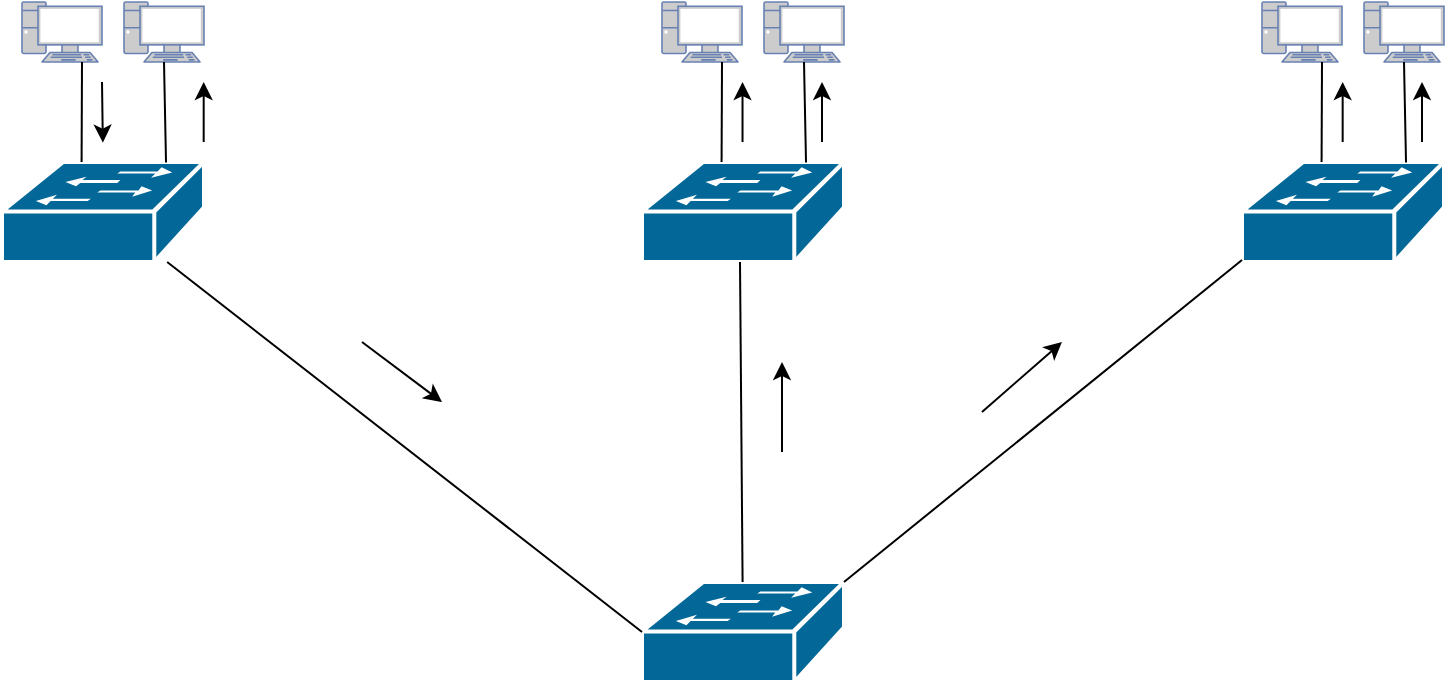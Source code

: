 <mxfile version="12.8.5" type="github">
  <diagram name="Page-1" id="822b0af5-4adb-64df-f703-e8dfc1f81529">
    <mxGraphModel dx="1149" dy="532" grid="1" gridSize="10" guides="1" tooltips="1" connect="1" arrows="1" fold="1" page="1" pageScale="1" pageWidth="1100" pageHeight="850" background="#ffffff" math="0" shadow="0">
      <root>
        <mxCell id="0" />
        <mxCell id="1" parent="0" />
        <mxCell id="Hvmyp7nFtvgggDLNwIgn-1" value="" style="shape=mxgraph.cisco.switches.workgroup_switch;html=1;pointerEvents=1;dashed=0;fillColor=#036897;strokeColor=#ffffff;strokeWidth=2;verticalLabelPosition=bottom;verticalAlign=top;align=center;outlineConnect=0;" vertex="1" parent="1">
          <mxGeometry x="110" y="340" width="101" height="50" as="geometry" />
        </mxCell>
        <mxCell id="Hvmyp7nFtvgggDLNwIgn-4" value="" style="shape=mxgraph.cisco.switches.workgroup_switch;html=1;pointerEvents=1;dashed=0;fillColor=#036897;strokeColor=#ffffff;strokeWidth=2;verticalLabelPosition=bottom;verticalAlign=top;align=center;outlineConnect=0;" vertex="1" parent="1">
          <mxGeometry x="430" y="550" width="101" height="50" as="geometry" />
        </mxCell>
        <mxCell id="Hvmyp7nFtvgggDLNwIgn-5" value="" style="fontColor=#0066CC;verticalAlign=top;verticalLabelPosition=bottom;labelPosition=center;align=center;html=1;outlineConnect=0;fillColor=#CCCCCC;strokeColor=#6881B3;gradientColor=none;gradientDirection=north;strokeWidth=2;shape=mxgraph.networks.pc;" vertex="1" parent="1">
          <mxGeometry x="120" y="260" width="40" height="30" as="geometry" />
        </mxCell>
        <mxCell id="Hvmyp7nFtvgggDLNwIgn-8" value="" style="fontColor=#0066CC;verticalAlign=top;verticalLabelPosition=bottom;labelPosition=center;align=center;html=1;outlineConnect=0;fillColor=#CCCCCC;strokeColor=#6881B3;gradientColor=none;gradientDirection=north;strokeWidth=2;shape=mxgraph.networks.pc;" vertex="1" parent="1">
          <mxGeometry x="171" y="260" width="40" height="30" as="geometry" />
        </mxCell>
        <mxCell id="Hvmyp7nFtvgggDLNwIgn-11" value="" style="endArrow=none;html=1;entryX=0.5;entryY=1;entryDx=0;entryDy=0;entryPerimeter=0;exitX=0.812;exitY=0.006;exitDx=0;exitDy=0;exitPerimeter=0;" edge="1" parent="1" source="Hvmyp7nFtvgggDLNwIgn-1" target="Hvmyp7nFtvgggDLNwIgn-8">
          <mxGeometry width="50" height="50" relative="1" as="geometry">
            <mxPoint x="180" y="340" as="sourcePoint" />
            <mxPoint x="230" y="290" as="targetPoint" />
          </mxGeometry>
        </mxCell>
        <mxCell id="Hvmyp7nFtvgggDLNwIgn-12" value="" style="endArrow=none;html=1;exitX=0.394;exitY=-0.001;exitDx=0;exitDy=0;exitPerimeter=0;" edge="1" parent="1" source="Hvmyp7nFtvgggDLNwIgn-1">
          <mxGeometry width="50" height="50" relative="1" as="geometry">
            <mxPoint x="150" y="330" as="sourcePoint" />
            <mxPoint x="150" y="290" as="targetPoint" />
          </mxGeometry>
        </mxCell>
        <mxCell id="Hvmyp7nFtvgggDLNwIgn-13" value="" style="shape=mxgraph.cisco.switches.workgroup_switch;html=1;pointerEvents=1;dashed=0;fillColor=#036897;strokeColor=#ffffff;strokeWidth=2;verticalLabelPosition=bottom;verticalAlign=top;align=center;outlineConnect=0;" vertex="1" parent="1">
          <mxGeometry x="430" y="340" width="101" height="50" as="geometry" />
        </mxCell>
        <mxCell id="Hvmyp7nFtvgggDLNwIgn-14" value="" style="fontColor=#0066CC;verticalAlign=top;verticalLabelPosition=bottom;labelPosition=center;align=center;html=1;outlineConnect=0;fillColor=#CCCCCC;strokeColor=#6881B3;gradientColor=none;gradientDirection=north;strokeWidth=2;shape=mxgraph.networks.pc;" vertex="1" parent="1">
          <mxGeometry x="440" y="260" width="40" height="30" as="geometry" />
        </mxCell>
        <mxCell id="Hvmyp7nFtvgggDLNwIgn-15" value="" style="fontColor=#0066CC;verticalAlign=top;verticalLabelPosition=bottom;labelPosition=center;align=center;html=1;outlineConnect=0;fillColor=#CCCCCC;strokeColor=#6881B3;gradientColor=none;gradientDirection=north;strokeWidth=2;shape=mxgraph.networks.pc;" vertex="1" parent="1">
          <mxGeometry x="491" y="260" width="40" height="30" as="geometry" />
        </mxCell>
        <mxCell id="Hvmyp7nFtvgggDLNwIgn-16" value="" style="endArrow=none;html=1;entryX=0.5;entryY=1;entryDx=0;entryDy=0;entryPerimeter=0;exitX=0.812;exitY=0.006;exitDx=0;exitDy=0;exitPerimeter=0;" edge="1" parent="1" source="Hvmyp7nFtvgggDLNwIgn-13" target="Hvmyp7nFtvgggDLNwIgn-15">
          <mxGeometry width="50" height="50" relative="1" as="geometry">
            <mxPoint x="500" y="340" as="sourcePoint" />
            <mxPoint x="550" y="290" as="targetPoint" />
          </mxGeometry>
        </mxCell>
        <mxCell id="Hvmyp7nFtvgggDLNwIgn-17" value="" style="endArrow=none;html=1;exitX=0.394;exitY=-0.001;exitDx=0;exitDy=0;exitPerimeter=0;" edge="1" parent="1" source="Hvmyp7nFtvgggDLNwIgn-13">
          <mxGeometry width="50" height="50" relative="1" as="geometry">
            <mxPoint x="470" y="330" as="sourcePoint" />
            <mxPoint x="470" y="290" as="targetPoint" />
          </mxGeometry>
        </mxCell>
        <mxCell id="Hvmyp7nFtvgggDLNwIgn-18" value="" style="shape=mxgraph.cisco.switches.workgroup_switch;html=1;pointerEvents=1;dashed=0;fillColor=#036897;strokeColor=#ffffff;strokeWidth=2;verticalLabelPosition=bottom;verticalAlign=top;align=center;outlineConnect=0;" vertex="1" parent="1">
          <mxGeometry x="730" y="340" width="101" height="50" as="geometry" />
        </mxCell>
        <mxCell id="Hvmyp7nFtvgggDLNwIgn-19" value="" style="fontColor=#0066CC;verticalAlign=top;verticalLabelPosition=bottom;labelPosition=center;align=center;html=1;outlineConnect=0;fillColor=#CCCCCC;strokeColor=#6881B3;gradientColor=none;gradientDirection=north;strokeWidth=2;shape=mxgraph.networks.pc;" vertex="1" parent="1">
          <mxGeometry x="740" y="260" width="40" height="30" as="geometry" />
        </mxCell>
        <mxCell id="Hvmyp7nFtvgggDLNwIgn-20" value="" style="fontColor=#0066CC;verticalAlign=top;verticalLabelPosition=bottom;labelPosition=center;align=center;html=1;outlineConnect=0;fillColor=#CCCCCC;strokeColor=#6881B3;gradientColor=none;gradientDirection=north;strokeWidth=2;shape=mxgraph.networks.pc;" vertex="1" parent="1">
          <mxGeometry x="791" y="260" width="40" height="30" as="geometry" />
        </mxCell>
        <mxCell id="Hvmyp7nFtvgggDLNwIgn-21" value="" style="endArrow=none;html=1;entryX=0.5;entryY=1;entryDx=0;entryDy=0;entryPerimeter=0;exitX=0.812;exitY=0.006;exitDx=0;exitDy=0;exitPerimeter=0;" edge="1" parent="1" source="Hvmyp7nFtvgggDLNwIgn-18" target="Hvmyp7nFtvgggDLNwIgn-20">
          <mxGeometry width="50" height="50" relative="1" as="geometry">
            <mxPoint x="800" y="340" as="sourcePoint" />
            <mxPoint x="850" y="290" as="targetPoint" />
          </mxGeometry>
        </mxCell>
        <mxCell id="Hvmyp7nFtvgggDLNwIgn-22" value="" style="endArrow=none;html=1;exitX=0.394;exitY=-0.001;exitDx=0;exitDy=0;exitPerimeter=0;" edge="1" parent="1" source="Hvmyp7nFtvgggDLNwIgn-18">
          <mxGeometry width="50" height="50" relative="1" as="geometry">
            <mxPoint x="770" y="330" as="sourcePoint" />
            <mxPoint x="770" y="290" as="targetPoint" />
          </mxGeometry>
        </mxCell>
        <mxCell id="Hvmyp7nFtvgggDLNwIgn-23" value="" style="endArrow=none;html=1;entryX=0;entryY=0.98;entryDx=0;entryDy=0;entryPerimeter=0;" edge="1" parent="1" target="Hvmyp7nFtvgggDLNwIgn-18">
          <mxGeometry width="50" height="50" relative="1" as="geometry">
            <mxPoint x="531" y="550" as="sourcePoint" />
            <mxPoint x="581" y="500" as="targetPoint" />
          </mxGeometry>
        </mxCell>
        <mxCell id="Hvmyp7nFtvgggDLNwIgn-24" value="" style="endArrow=none;html=1;entryX=0;entryY=0.5;entryDx=0;entryDy=0;entryPerimeter=0;" edge="1" parent="1" source="Hvmyp7nFtvgggDLNwIgn-1" target="Hvmyp7nFtvgggDLNwIgn-4">
          <mxGeometry width="50" height="50" relative="1" as="geometry">
            <mxPoint x="260" y="530" as="sourcePoint" />
            <mxPoint x="310" y="480" as="targetPoint" />
          </mxGeometry>
        </mxCell>
        <mxCell id="Hvmyp7nFtvgggDLNwIgn-25" value="" style="endArrow=none;html=1;" edge="1" parent="1" source="Hvmyp7nFtvgggDLNwIgn-4">
          <mxGeometry width="50" height="50" relative="1" as="geometry">
            <mxPoint x="420" y="440" as="sourcePoint" />
            <mxPoint x="479" y="390" as="targetPoint" />
          </mxGeometry>
        </mxCell>
        <mxCell id="Hvmyp7nFtvgggDLNwIgn-26" value="" style="endArrow=classic;html=1;" edge="1" parent="1">
          <mxGeometry width="50" height="50" relative="1" as="geometry">
            <mxPoint x="160" y="300" as="sourcePoint" />
            <mxPoint x="160.42" y="330.323" as="targetPoint" />
          </mxGeometry>
        </mxCell>
        <mxCell id="Hvmyp7nFtvgggDLNwIgn-27" value="" style="endArrow=classic;html=1;" edge="1" parent="1">
          <mxGeometry width="50" height="50" relative="1" as="geometry">
            <mxPoint x="210.84" y="330" as="sourcePoint" />
            <mxPoint x="210.84" y="300" as="targetPoint" />
          </mxGeometry>
        </mxCell>
        <mxCell id="Hvmyp7nFtvgggDLNwIgn-28" value="" style="endArrow=classic;html=1;" edge="1" parent="1">
          <mxGeometry width="50" height="50" relative="1" as="geometry">
            <mxPoint x="480.26" y="330" as="sourcePoint" />
            <mxPoint x="480.26" y="300" as="targetPoint" />
          </mxGeometry>
        </mxCell>
        <mxCell id="Hvmyp7nFtvgggDLNwIgn-29" value="" style="endArrow=classic;html=1;" edge="1" parent="1">
          <mxGeometry width="50" height="50" relative="1" as="geometry">
            <mxPoint x="520" y="330" as="sourcePoint" />
            <mxPoint x="520" y="300" as="targetPoint" />
          </mxGeometry>
        </mxCell>
        <mxCell id="Hvmyp7nFtvgggDLNwIgn-30" value="" style="endArrow=classic;html=1;" edge="1" parent="1">
          <mxGeometry width="50" height="50" relative="1" as="geometry">
            <mxPoint x="780.33" y="330" as="sourcePoint" />
            <mxPoint x="780.33" y="300" as="targetPoint" />
          </mxGeometry>
        </mxCell>
        <mxCell id="Hvmyp7nFtvgggDLNwIgn-31" value="" style="endArrow=classic;html=1;" edge="1" parent="1">
          <mxGeometry width="50" height="50" relative="1" as="geometry">
            <mxPoint x="820" y="330" as="sourcePoint" />
            <mxPoint x="820" y="300" as="targetPoint" />
          </mxGeometry>
        </mxCell>
        <mxCell id="Hvmyp7nFtvgggDLNwIgn-32" value="" style="endArrow=classic;html=1;" edge="1" parent="1">
          <mxGeometry width="50" height="50" relative="1" as="geometry">
            <mxPoint x="290" y="430" as="sourcePoint" />
            <mxPoint x="330" y="460" as="targetPoint" />
          </mxGeometry>
        </mxCell>
        <mxCell id="Hvmyp7nFtvgggDLNwIgn-33" value="" style="endArrow=classic;html=1;" edge="1" parent="1">
          <mxGeometry width="50" height="50" relative="1" as="geometry">
            <mxPoint x="500" y="485" as="sourcePoint" />
            <mxPoint x="500" y="440" as="targetPoint" />
          </mxGeometry>
        </mxCell>
        <mxCell id="Hvmyp7nFtvgggDLNwIgn-34" value="" style="endArrow=classic;html=1;" edge="1" parent="1">
          <mxGeometry width="50" height="50" relative="1" as="geometry">
            <mxPoint x="600" y="465" as="sourcePoint" />
            <mxPoint x="640" y="430" as="targetPoint" />
          </mxGeometry>
        </mxCell>
      </root>
    </mxGraphModel>
  </diagram>
</mxfile>
